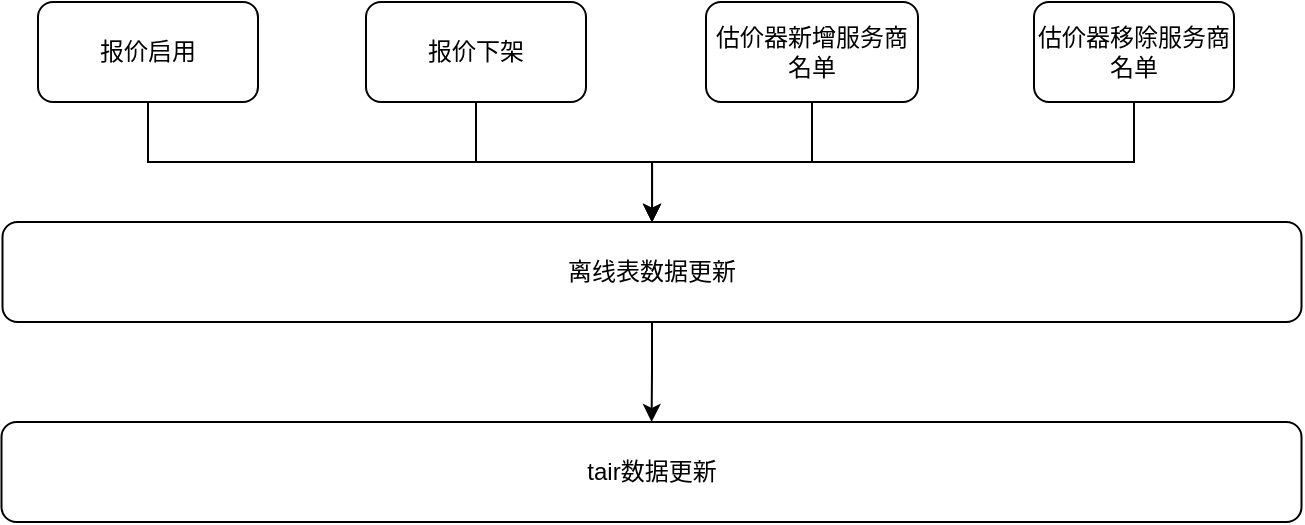 <mxfile version="24.5.1" type="github">
  <diagram name="第 1 页" id="y_jGyfgOauPKoaNMHxG2">
    <mxGraphModel dx="901" dy="483" grid="1" gridSize="10" guides="1" tooltips="1" connect="1" arrows="1" fold="1" page="1" pageScale="1" pageWidth="827" pageHeight="1169" math="0" shadow="0">
      <root>
        <mxCell id="0" />
        <mxCell id="1" parent="0" />
        <mxCell id="Hr3kx8bcABhM6tfJSJMr-20" style="edgeStyle=orthogonalEdgeStyle;rounded=0;orthogonalLoop=1;jettySize=auto;html=1;exitX=0.5;exitY=1;exitDx=0;exitDy=0;entryX=0.5;entryY=0;entryDx=0;entryDy=0;" edge="1" parent="1" source="Hr3kx8bcABhM6tfJSJMr-2" target="Hr3kx8bcABhM6tfJSJMr-4">
          <mxGeometry relative="1" as="geometry" />
        </mxCell>
        <mxCell id="Hr3kx8bcABhM6tfJSJMr-2" value="估价器移除服务商名单" style="rounded=1;whiteSpace=wrap;html=1;fillColor=none;" vertex="1" parent="1">
          <mxGeometry x="544" y="90" width="100" height="50" as="geometry" />
        </mxCell>
        <mxCell id="Hr3kx8bcABhM6tfJSJMr-19" style="edgeStyle=orthogonalEdgeStyle;rounded=0;orthogonalLoop=1;jettySize=auto;html=1;exitX=0.5;exitY=1;exitDx=0;exitDy=0;entryX=0.5;entryY=0;entryDx=0;entryDy=0;" edge="1" parent="1" source="Hr3kx8bcABhM6tfJSJMr-3" target="Hr3kx8bcABhM6tfJSJMr-4">
          <mxGeometry relative="1" as="geometry" />
        </mxCell>
        <mxCell id="Hr3kx8bcABhM6tfJSJMr-3" value="估价器新增服务商名单" style="rounded=1;whiteSpace=wrap;html=1;fillColor=none;" vertex="1" parent="1">
          <mxGeometry x="380" y="90" width="106" height="50" as="geometry" />
        </mxCell>
        <mxCell id="Hr3kx8bcABhM6tfJSJMr-11" style="edgeStyle=orthogonalEdgeStyle;rounded=0;orthogonalLoop=1;jettySize=auto;html=1;exitX=0.5;exitY=1;exitDx=0;exitDy=0;" edge="1" parent="1" source="Hr3kx8bcABhM6tfJSJMr-4" target="Hr3kx8bcABhM6tfJSJMr-6">
          <mxGeometry relative="1" as="geometry" />
        </mxCell>
        <mxCell id="Hr3kx8bcABhM6tfJSJMr-4" value="离线表数据更新" style="rounded=1;whiteSpace=wrap;html=1;fillColor=none;" vertex="1" parent="1">
          <mxGeometry x="28.25" y="200" width="649.5" height="50" as="geometry" />
        </mxCell>
        <mxCell id="Hr3kx8bcABhM6tfJSJMr-6" value="tair数据更新" style="rounded=1;whiteSpace=wrap;html=1;fillColor=none;" vertex="1" parent="1">
          <mxGeometry x="27.75" y="300" width="650" height="50" as="geometry" />
        </mxCell>
        <mxCell id="Hr3kx8bcABhM6tfJSJMr-14" style="edgeStyle=orthogonalEdgeStyle;rounded=0;orthogonalLoop=1;jettySize=auto;html=1;exitX=0.5;exitY=1;exitDx=0;exitDy=0;" edge="1" parent="1" source="Hr3kx8bcABhM6tfJSJMr-12" target="Hr3kx8bcABhM6tfJSJMr-4">
          <mxGeometry relative="1" as="geometry" />
        </mxCell>
        <mxCell id="Hr3kx8bcABhM6tfJSJMr-12" value="报价启用" style="rounded=1;whiteSpace=wrap;html=1;fillColor=none;" vertex="1" parent="1">
          <mxGeometry x="46" y="90" width="110" height="50" as="geometry" />
        </mxCell>
        <mxCell id="Hr3kx8bcABhM6tfJSJMr-16" style="edgeStyle=orthogonalEdgeStyle;rounded=0;orthogonalLoop=1;jettySize=auto;html=1;exitX=0.5;exitY=1;exitDx=0;exitDy=0;entryX=0.5;entryY=0;entryDx=0;entryDy=0;" edge="1" parent="1" source="Hr3kx8bcABhM6tfJSJMr-13" target="Hr3kx8bcABhM6tfJSJMr-4">
          <mxGeometry relative="1" as="geometry" />
        </mxCell>
        <mxCell id="Hr3kx8bcABhM6tfJSJMr-13" value="报价下架" style="rounded=1;whiteSpace=wrap;html=1;fillColor=none;" vertex="1" parent="1">
          <mxGeometry x="210" y="90" width="110" height="50" as="geometry" />
        </mxCell>
      </root>
    </mxGraphModel>
  </diagram>
</mxfile>
